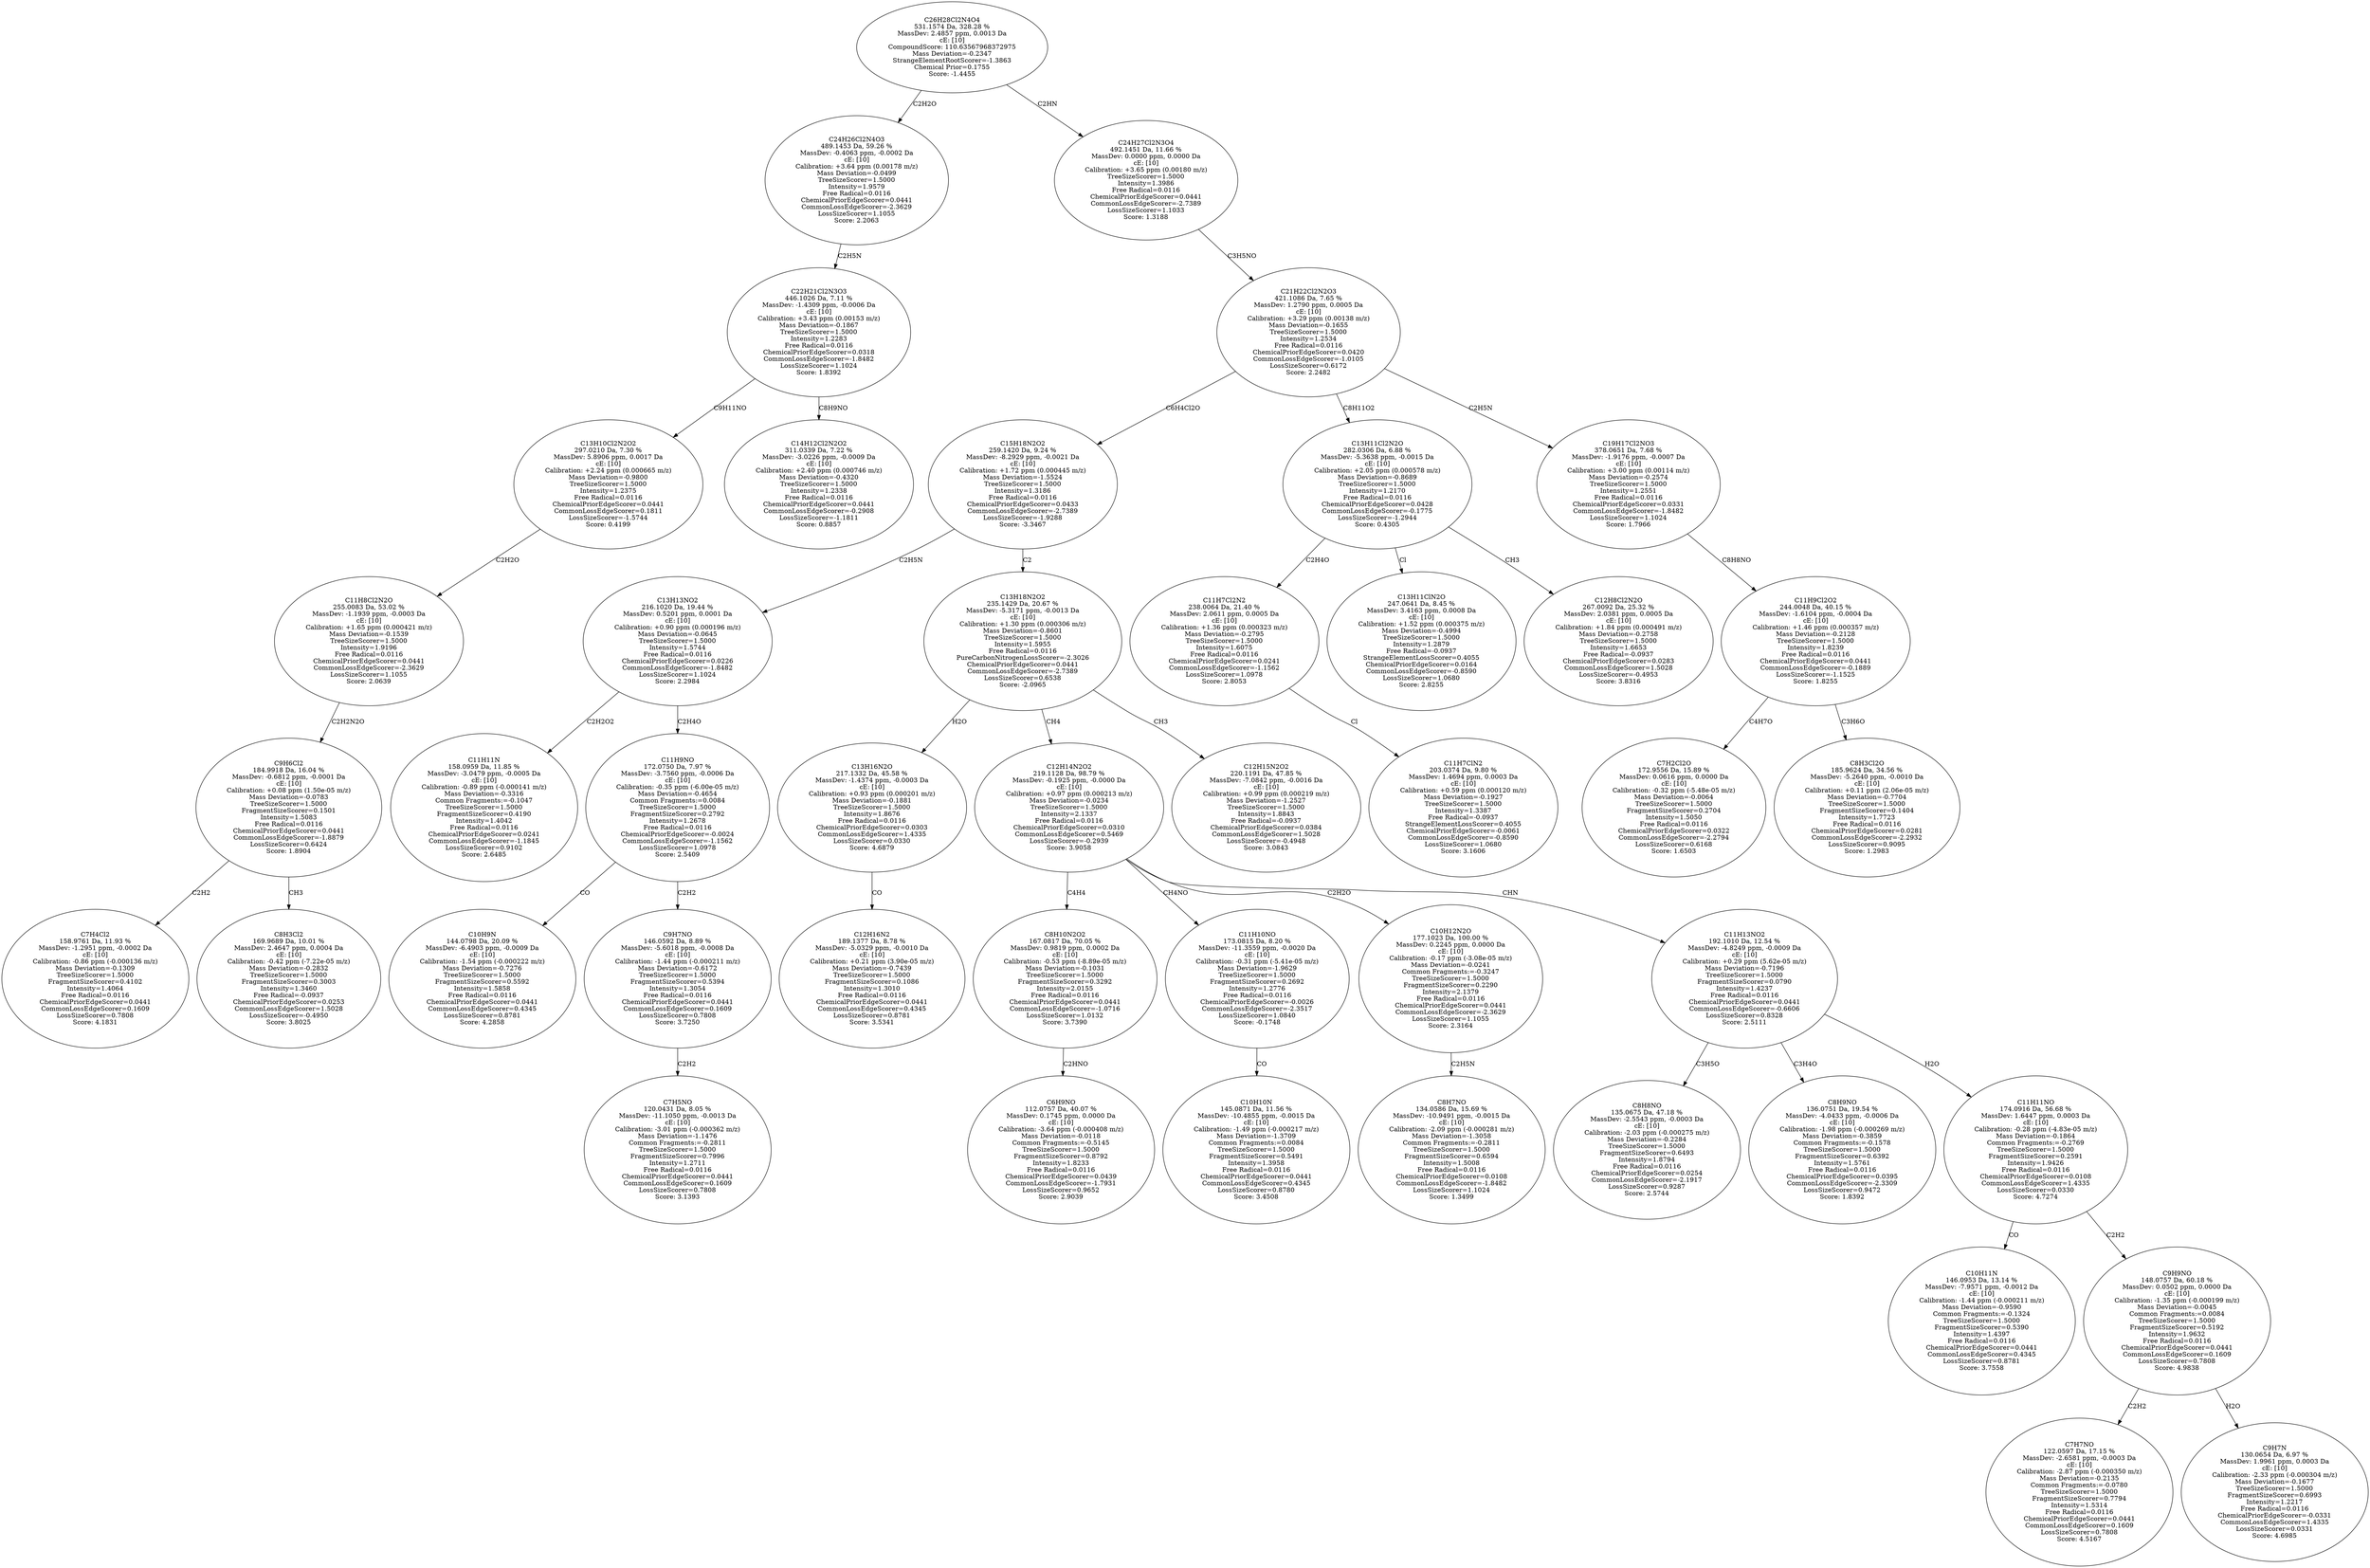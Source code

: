 strict digraph {
v1 [label="C7H4Cl2\n158.9761 Da, 11.93 %\nMassDev: -1.2951 ppm, -0.0002 Da\ncE: [10]\nCalibration: -0.86 ppm (-0.000136 m/z)\nMass Deviation=-0.1309\nTreeSizeScorer=1.5000\nFragmentSizeScorer=0.4102\nIntensity=1.4064\nFree Radical=0.0116\nChemicalPriorEdgeScorer=0.0441\nCommonLossEdgeScorer=0.1609\nLossSizeScorer=0.7808\nScore: 4.1831"];
v2 [label="C8H3Cl2\n169.9689 Da, 10.01 %\nMassDev: 2.4647 ppm, 0.0004 Da\ncE: [10]\nCalibration: -0.42 ppm (-7.22e-05 m/z)\nMass Deviation=-0.2832\nTreeSizeScorer=1.5000\nFragmentSizeScorer=0.3003\nIntensity=1.3460\nFree Radical=-0.0937\nChemicalPriorEdgeScorer=0.0253\nCommonLossEdgeScorer=1.5028\nLossSizeScorer=-0.4950\nScore: 3.8025"];
v3 [label="C9H6Cl2\n184.9918 Da, 16.04 %\nMassDev: -0.6812 ppm, -0.0001 Da\ncE: [10]\nCalibration: +0.08 ppm (1.50e-05 m/z)\nMass Deviation=-0.0783\nTreeSizeScorer=1.5000\nFragmentSizeScorer=0.1501\nIntensity=1.5083\nFree Radical=0.0116\nChemicalPriorEdgeScorer=0.0441\nCommonLossEdgeScorer=-1.8879\nLossSizeScorer=0.6424\nScore: 1.8904"];
v4 [label="C11H8Cl2N2O\n255.0083 Da, 53.02 %\nMassDev: -1.1939 ppm, -0.0003 Da\ncE: [10]\nCalibration: +1.65 ppm (0.000421 m/z)\nMass Deviation=-0.1539\nTreeSizeScorer=1.5000\nIntensity=1.9196\nFree Radical=0.0116\nChemicalPriorEdgeScorer=0.0441\nCommonLossEdgeScorer=-2.3629\nLossSizeScorer=1.1055\nScore: 2.0639"];
v5 [label="C13H10Cl2N2O2\n297.0210 Da, 7.30 %\nMassDev: 5.8906 ppm, 0.0017 Da\ncE: [10]\nCalibration: +2.24 ppm (0.000665 m/z)\nMass Deviation=-0.9800\nTreeSizeScorer=1.5000\nIntensity=1.2375\nFree Radical=0.0116\nChemicalPriorEdgeScorer=0.0441\nCommonLossEdgeScorer=0.1811\nLossSizeScorer=-1.5744\nScore: 0.4199"];
v6 [label="C14H12Cl2N2O2\n311.0339 Da, 7.22 %\nMassDev: -3.0226 ppm, -0.0009 Da\ncE: [10]\nCalibration: +2.40 ppm (0.000746 m/z)\nMass Deviation=-0.4320\nTreeSizeScorer=1.5000\nIntensity=1.2338\nFree Radical=0.0116\nChemicalPriorEdgeScorer=0.0441\nCommonLossEdgeScorer=-0.2908\nLossSizeScorer=-1.1811\nScore: 0.8857"];
v7 [label="C22H21Cl2N3O3\n446.1026 Da, 7.11 %\nMassDev: -1.4309 ppm, -0.0006 Da\ncE: [10]\nCalibration: +3.43 ppm (0.00153 m/z)\nMass Deviation=-0.1867\nTreeSizeScorer=1.5000\nIntensity=1.2283\nFree Radical=0.0116\nChemicalPriorEdgeScorer=0.0318\nCommonLossEdgeScorer=-1.8482\nLossSizeScorer=1.1024\nScore: 1.8392"];
v8 [label="C24H26Cl2N4O3\n489.1453 Da, 59.26 %\nMassDev: -0.4063 ppm, -0.0002 Da\ncE: [10]\nCalibration: +3.64 ppm (0.00178 m/z)\nMass Deviation=-0.0499\nTreeSizeScorer=1.5000\nIntensity=1.9579\nFree Radical=0.0116\nChemicalPriorEdgeScorer=0.0441\nCommonLossEdgeScorer=-2.3629\nLossSizeScorer=1.1055\nScore: 2.2063"];
v9 [label="C11H11N\n158.0959 Da, 11.85 %\nMassDev: -3.0479 ppm, -0.0005 Da\ncE: [10]\nCalibration: -0.89 ppm (-0.000141 m/z)\nMass Deviation=-0.3316\nCommon Fragments:=-0.1047\nTreeSizeScorer=1.5000\nFragmentSizeScorer=0.4190\nIntensity=1.4042\nFree Radical=0.0116\nChemicalPriorEdgeScorer=0.0241\nCommonLossEdgeScorer=-1.1845\nLossSizeScorer=0.9102\nScore: 2.6485"];
v10 [label="C10H9N\n144.0798 Da, 20.09 %\nMassDev: -6.4903 ppm, -0.0009 Da\ncE: [10]\nCalibration: -1.54 ppm (-0.000222 m/z)\nMass Deviation=-0.7276\nTreeSizeScorer=1.5000\nFragmentSizeScorer=0.5592\nIntensity=1.5858\nFree Radical=0.0116\nChemicalPriorEdgeScorer=0.0441\nCommonLossEdgeScorer=0.4345\nLossSizeScorer=0.8781\nScore: 4.2858"];
v11 [label="C7H5NO\n120.0431 Da, 8.05 %\nMassDev: -11.1050 ppm, -0.0013 Da\ncE: [10]\nCalibration: -3.01 ppm (-0.000362 m/z)\nMass Deviation=-1.1476\nCommon Fragments:=-0.2811\nTreeSizeScorer=1.5000\nFragmentSizeScorer=0.7996\nIntensity=1.2711\nFree Radical=0.0116\nChemicalPriorEdgeScorer=0.0441\nCommonLossEdgeScorer=0.1609\nLossSizeScorer=0.7808\nScore: 3.1393"];
v12 [label="C9H7NO\n146.0592 Da, 8.89 %\nMassDev: -5.6018 ppm, -0.0008 Da\ncE: [10]\nCalibration: -1.44 ppm (-0.000211 m/z)\nMass Deviation=-0.6172\nTreeSizeScorer=1.5000\nFragmentSizeScorer=0.5394\nIntensity=1.3054\nFree Radical=0.0116\nChemicalPriorEdgeScorer=0.0441\nCommonLossEdgeScorer=0.1609\nLossSizeScorer=0.7808\nScore: 3.7250"];
v13 [label="C11H9NO\n172.0750 Da, 7.97 %\nMassDev: -3.7560 ppm, -0.0006 Da\ncE: [10]\nCalibration: -0.35 ppm (-6.00e-05 m/z)\nMass Deviation=-0.4654\nCommon Fragments:=0.0084\nTreeSizeScorer=1.5000\nFragmentSizeScorer=0.2792\nIntensity=1.2678\nFree Radical=0.0116\nChemicalPriorEdgeScorer=-0.0024\nCommonLossEdgeScorer=-1.1562\nLossSizeScorer=1.0978\nScore: 2.5409"];
v14 [label="C13H13NO2\n216.1020 Da, 19.44 %\nMassDev: 0.5201 ppm, 0.0001 Da\ncE: [10]\nCalibration: +0.90 ppm (0.000196 m/z)\nMass Deviation=-0.0645\nTreeSizeScorer=1.5000\nIntensity=1.5744\nFree Radical=0.0116\nChemicalPriorEdgeScorer=0.0226\nCommonLossEdgeScorer=-1.8482\nLossSizeScorer=1.1024\nScore: 2.2984"];
v15 [label="C12H16N2\n189.1377 Da, 8.78 %\nMassDev: -5.0329 ppm, -0.0010 Da\ncE: [10]\nCalibration: +0.21 ppm (3.90e-05 m/z)\nMass Deviation=-0.7439\nTreeSizeScorer=1.5000\nFragmentSizeScorer=0.1086\nIntensity=1.3010\nFree Radical=0.0116\nChemicalPriorEdgeScorer=0.0441\nCommonLossEdgeScorer=0.4345\nLossSizeScorer=0.8781\nScore: 3.5341"];
v16 [label="C13H16N2O\n217.1332 Da, 45.58 %\nMassDev: -1.4374 ppm, -0.0003 Da\ncE: [10]\nCalibration: +0.93 ppm (0.000201 m/z)\nMass Deviation=-0.1881\nTreeSizeScorer=1.5000\nIntensity=1.8676\nFree Radical=0.0116\nChemicalPriorEdgeScorer=0.0303\nCommonLossEdgeScorer=1.4335\nLossSizeScorer=0.0330\nScore: 4.6879"];
v17 [label="C6H9NO\n112.0757 Da, 40.07 %\nMassDev: 0.1745 ppm, 0.0000 Da\ncE: [10]\nCalibration: -3.64 ppm (-0.000408 m/z)\nMass Deviation=-0.0118\nCommon Fragments:=-0.5145\nTreeSizeScorer=1.5000\nFragmentSizeScorer=0.8792\nIntensity=1.8233\nFree Radical=0.0116\nChemicalPriorEdgeScorer=0.0439\nCommonLossEdgeScorer=-1.7931\nLossSizeScorer=0.9652\nScore: 2.9039"];
v18 [label="C8H10N2O2\n167.0817 Da, 70.05 %\nMassDev: 0.9819 ppm, 0.0002 Da\ncE: [10]\nCalibration: -0.53 ppm (-8.89e-05 m/z)\nMass Deviation=-0.1031\nTreeSizeScorer=1.5000\nFragmentSizeScorer=0.3292\nIntensity=2.0155\nFree Radical=0.0116\nChemicalPriorEdgeScorer=0.0441\nCommonLossEdgeScorer=-1.0716\nLossSizeScorer=1.0132\nScore: 3.7390"];
v19 [label="C10H10N\n145.0871 Da, 11.56 %\nMassDev: -10.4855 ppm, -0.0015 Da\ncE: [10]\nCalibration: -1.49 ppm (-0.000217 m/z)\nMass Deviation=-1.3709\nCommon Fragments:=0.0084\nTreeSizeScorer=1.5000\nFragmentSizeScorer=0.5491\nIntensity=1.3958\nFree Radical=0.0116\nChemicalPriorEdgeScorer=0.0441\nCommonLossEdgeScorer=0.4345\nLossSizeScorer=0.8780\nScore: 3.4508"];
v20 [label="C11H10NO\n173.0815 Da, 8.20 %\nMassDev: -11.3559 ppm, -0.0020 Da\ncE: [10]\nCalibration: -0.31 ppm (-5.41e-05 m/z)\nMass Deviation=-1.9629\nTreeSizeScorer=1.5000\nFragmentSizeScorer=0.2692\nIntensity=1.2776\nFree Radical=0.0116\nChemicalPriorEdgeScorer=-0.0026\nCommonLossEdgeScorer=-2.3517\nLossSizeScorer=1.0840\nScore: -0.1748"];
v21 [label="C8H7NO\n134.0586 Da, 15.69 %\nMassDev: -10.9491 ppm, -0.0015 Da\ncE: [10]\nCalibration: -2.09 ppm (-0.000281 m/z)\nMass Deviation=-1.3058\nCommon Fragments:=-0.2811\nTreeSizeScorer=1.5000\nFragmentSizeScorer=0.6594\nIntensity=1.5008\nFree Radical=0.0116\nChemicalPriorEdgeScorer=0.0108\nCommonLossEdgeScorer=-1.8482\nLossSizeScorer=1.1024\nScore: 1.3499"];
v22 [label="C10H12N2O\n177.1023 Da, 100.00 %\nMassDev: 0.2245 ppm, 0.0000 Da\ncE: [10]\nCalibration: -0.17 ppm (-3.08e-05 m/z)\nMass Deviation=-0.0241\nCommon Fragments:=-0.3247\nTreeSizeScorer=1.5000\nFragmentSizeScorer=0.2290\nIntensity=2.1379\nFree Radical=0.0116\nChemicalPriorEdgeScorer=0.0441\nCommonLossEdgeScorer=-2.3629\nLossSizeScorer=1.1055\nScore: 2.3164"];
v23 [label="C8H8NO\n135.0675 Da, 47.18 %\nMassDev: -2.5543 ppm, -0.0003 Da\ncE: [10]\nCalibration: -2.03 ppm (-0.000275 m/z)\nMass Deviation=-0.2284\nTreeSizeScorer=1.5000\nFragmentSizeScorer=0.6493\nIntensity=1.8794\nFree Radical=0.0116\nChemicalPriorEdgeScorer=0.0254\nCommonLossEdgeScorer=-2.1917\nLossSizeScorer=0.9287\nScore: 2.5744"];
v24 [label="C8H9NO\n136.0751 Da, 19.54 %\nMassDev: -4.0433 ppm, -0.0006 Da\ncE: [10]\nCalibration: -1.98 ppm (-0.000269 m/z)\nMass Deviation=-0.3859\nCommon Fragments:=-0.1578\nTreeSizeScorer=1.5000\nFragmentSizeScorer=0.6392\nIntensity=1.5761\nFree Radical=0.0116\nChemicalPriorEdgeScorer=0.0395\nCommonLossEdgeScorer=-2.3309\nLossSizeScorer=0.9472\nScore: 1.8392"];
v25 [label="C10H11N\n146.0953 Da, 13.14 %\nMassDev: -7.9571 ppm, -0.0012 Da\ncE: [10]\nCalibration: -1.44 ppm (-0.000211 m/z)\nMass Deviation=-0.9590\nCommon Fragments:=-0.1324\nTreeSizeScorer=1.5000\nFragmentSizeScorer=0.5390\nIntensity=1.4397\nFree Radical=0.0116\nChemicalPriorEdgeScorer=0.0441\nCommonLossEdgeScorer=0.4345\nLossSizeScorer=0.8781\nScore: 3.7558"];
v26 [label="C7H7NO\n122.0597 Da, 17.15 %\nMassDev: -2.6581 ppm, -0.0003 Da\ncE: [10]\nCalibration: -2.87 ppm (-0.000350 m/z)\nMass Deviation=-0.2135\nCommon Fragments:=-0.0780\nTreeSizeScorer=1.5000\nFragmentSizeScorer=0.7794\nIntensity=1.5314\nFree Radical=0.0116\nChemicalPriorEdgeScorer=0.0441\nCommonLossEdgeScorer=0.1609\nLossSizeScorer=0.7808\nScore: 4.5167"];
v27 [label="C9H7N\n130.0654 Da, 6.97 %\nMassDev: 1.9961 ppm, 0.0003 Da\ncE: [10]\nCalibration: -2.33 ppm (-0.000304 m/z)\nMass Deviation=-0.1677\nTreeSizeScorer=1.5000\nFragmentSizeScorer=0.6993\nIntensity=1.2217\nFree Radical=0.0116\nChemicalPriorEdgeScorer=-0.0331\nCommonLossEdgeScorer=1.4335\nLossSizeScorer=0.0331\nScore: 4.6985"];
v28 [label="C9H9NO\n148.0757 Da, 60.18 %\nMassDev: 0.0502 ppm, 0.0000 Da\ncE: [10]\nCalibration: -1.35 ppm (-0.000199 m/z)\nMass Deviation=-0.0045\nCommon Fragments:=0.0084\nTreeSizeScorer=1.5000\nFragmentSizeScorer=0.5192\nIntensity=1.9632\nFree Radical=0.0116\nChemicalPriorEdgeScorer=0.0441\nCommonLossEdgeScorer=0.1609\nLossSizeScorer=0.7808\nScore: 4.9838"];
v29 [label="C11H11NO\n174.0916 Da, 56.68 %\nMassDev: 1.6447 ppm, 0.0003 Da\ncE: [10]\nCalibration: -0.28 ppm (-4.83e-05 m/z)\nMass Deviation=-0.1864\nCommon Fragments:=-0.2769\nTreeSizeScorer=1.5000\nFragmentSizeScorer=0.2591\nIntensity=1.9426\nFree Radical=0.0116\nChemicalPriorEdgeScorer=0.0108\nCommonLossEdgeScorer=1.4335\nLossSizeScorer=0.0330\nScore: 4.7274"];
v30 [label="C11H13NO2\n192.1010 Da, 12.54 %\nMassDev: -4.8249 ppm, -0.0009 Da\ncE: [10]\nCalibration: +0.29 ppm (5.62e-05 m/z)\nMass Deviation=-0.7196\nTreeSizeScorer=1.5000\nFragmentSizeScorer=0.0790\nIntensity=1.4237\nFree Radical=0.0116\nChemicalPriorEdgeScorer=0.0441\nCommonLossEdgeScorer=-0.6606\nLossSizeScorer=0.8328\nScore: 2.5111"];
v31 [label="C12H14N2O2\n219.1128 Da, 98.79 %\nMassDev: -0.1925 ppm, -0.0000 Da\ncE: [10]\nCalibration: +0.97 ppm (0.000213 m/z)\nMass Deviation=-0.0234\nTreeSizeScorer=1.5000\nIntensity=2.1337\nFree Radical=0.0116\nChemicalPriorEdgeScorer=0.0310\nCommonLossEdgeScorer=0.5469\nLossSizeScorer=-0.2939\nScore: 3.9058"];
v32 [label="C12H15N2O2\n220.1191 Da, 47.85 %\nMassDev: -7.0842 ppm, -0.0016 Da\ncE: [10]\nCalibration: +0.99 ppm (0.000219 m/z)\nMass Deviation=-1.2527\nTreeSizeScorer=1.5000\nIntensity=1.8843\nFree Radical=-0.0937\nChemicalPriorEdgeScorer=0.0384\nCommonLossEdgeScorer=1.5028\nLossSizeScorer=-0.4948\nScore: 3.0843"];
v33 [label="C13H18N2O2\n235.1429 Da, 20.67 %\nMassDev: -5.3171 ppm, -0.0013 Da\ncE: [10]\nCalibration: +1.30 ppm (0.000306 m/z)\nMass Deviation=-0.8601\nTreeSizeScorer=1.5000\nIntensity=1.5955\nFree Radical=0.0116\nPureCarbonNitrogenLossScorer=-2.3026\nChemicalPriorEdgeScorer=0.0441\nCommonLossEdgeScorer=-2.7389\nLossSizeScorer=0.6538\nScore: -2.0965"];
v34 [label="C15H18N2O2\n259.1420 Da, 9.24 %\nMassDev: -8.2929 ppm, -0.0021 Da\ncE: [10]\nCalibration: +1.72 ppm (0.000445 m/z)\nMass Deviation=-1.5524\nTreeSizeScorer=1.5000\nIntensity=1.3186\nFree Radical=0.0116\nChemicalPriorEdgeScorer=0.0433\nCommonLossEdgeScorer=-2.7389\nLossSizeScorer=-1.9288\nScore: -3.3467"];
v35 [label="C11H7ClN2\n203.0374 Da, 9.80 %\nMassDev: 1.4694 ppm, 0.0003 Da\ncE: [10]\nCalibration: +0.59 ppm (0.000120 m/z)\nMass Deviation=-0.1927\nTreeSizeScorer=1.5000\nIntensity=1.3387\nFree Radical=-0.0937\nStrangeElementLossScorer=0.4055\nChemicalPriorEdgeScorer=-0.0061\nCommonLossEdgeScorer=-0.8590\nLossSizeScorer=1.0680\nScore: 3.1606"];
v36 [label="C11H7Cl2N2\n238.0064 Da, 21.40 %\nMassDev: 2.0611 ppm, 0.0005 Da\ncE: [10]\nCalibration: +1.36 ppm (0.000323 m/z)\nMass Deviation=-0.2795\nTreeSizeScorer=1.5000\nIntensity=1.6075\nFree Radical=0.0116\nChemicalPriorEdgeScorer=0.0241\nCommonLossEdgeScorer=-1.1562\nLossSizeScorer=1.0978\nScore: 2.8053"];
v37 [label="C13H11ClN2O\n247.0641 Da, 8.45 %\nMassDev: 3.4163 ppm, 0.0008 Da\ncE: [10]\nCalibration: +1.52 ppm (0.000375 m/z)\nMass Deviation=-0.4994\nTreeSizeScorer=1.5000\nIntensity=1.2879\nFree Radical=-0.0937\nStrangeElementLossScorer=0.4055\nChemicalPriorEdgeScorer=0.0164\nCommonLossEdgeScorer=-0.8590\nLossSizeScorer=1.0680\nScore: 2.8255"];
v38 [label="C12H8Cl2N2O\n267.0092 Da, 25.32 %\nMassDev: 2.0381 ppm, 0.0005 Da\ncE: [10]\nCalibration: +1.84 ppm (0.000491 m/z)\nMass Deviation=-0.2758\nTreeSizeScorer=1.5000\nIntensity=1.6653\nFree Radical=-0.0937\nChemicalPriorEdgeScorer=0.0283\nCommonLossEdgeScorer=1.5028\nLossSizeScorer=-0.4953\nScore: 3.8316"];
v39 [label="C13H11Cl2N2O\n282.0306 Da, 6.88 %\nMassDev: -5.3638 ppm, -0.0015 Da\ncE: [10]\nCalibration: +2.05 ppm (0.000578 m/z)\nMass Deviation=-0.8689\nTreeSizeScorer=1.5000\nIntensity=1.2170\nFree Radical=0.0116\nChemicalPriorEdgeScorer=0.0428\nCommonLossEdgeScorer=-0.1775\nLossSizeScorer=-1.2944\nScore: 0.4305"];
v40 [label="C7H2Cl2O\n172.9556 Da, 15.89 %\nMassDev: 0.0616 ppm, 0.0000 Da\ncE: [10]\nCalibration: -0.32 ppm (-5.48e-05 m/z)\nMass Deviation=-0.0064\nTreeSizeScorer=1.5000\nFragmentSizeScorer=0.2704\nIntensity=1.5050\nFree Radical=0.0116\nChemicalPriorEdgeScorer=0.0322\nCommonLossEdgeScorer=-2.2794\nLossSizeScorer=0.6168\nScore: 1.6503"];
v41 [label="C8H3Cl2O\n185.9624 Da, 34.56 %\nMassDev: -5.2640 ppm, -0.0010 Da\ncE: [10]\nCalibration: +0.11 ppm (2.06e-05 m/z)\nMass Deviation=-0.7704\nTreeSizeScorer=1.5000\nFragmentSizeScorer=0.1404\nIntensity=1.7723\nFree Radical=0.0116\nChemicalPriorEdgeScorer=0.0281\nCommonLossEdgeScorer=-2.2932\nLossSizeScorer=0.9095\nScore: 1.2983"];
v42 [label="C11H9Cl2O2\n244.0048 Da, 40.15 %\nMassDev: -1.6104 ppm, -0.0004 Da\ncE: [10]\nCalibration: +1.46 ppm (0.000357 m/z)\nMass Deviation=-0.2128\nTreeSizeScorer=1.5000\nIntensity=1.8239\nFree Radical=0.0116\nChemicalPriorEdgeScorer=0.0441\nCommonLossEdgeScorer=-0.1889\nLossSizeScorer=-1.1525\nScore: 1.8255"];
v43 [label="C19H17Cl2NO3\n378.0651 Da, 7.68 %\nMassDev: -1.9176 ppm, -0.0007 Da\ncE: [10]\nCalibration: +3.00 ppm (0.00114 m/z)\nMass Deviation=-0.2574\nTreeSizeScorer=1.5000\nIntensity=1.2551\nFree Radical=0.0116\nChemicalPriorEdgeScorer=0.0331\nCommonLossEdgeScorer=-1.8482\nLossSizeScorer=1.1024\nScore: 1.7966"];
v44 [label="C21H22Cl2N2O3\n421.1086 Da, 7.65 %\nMassDev: 1.2790 ppm, 0.0005 Da\ncE: [10]\nCalibration: +3.29 ppm (0.00138 m/z)\nMass Deviation=-0.1655\nTreeSizeScorer=1.5000\nIntensity=1.2534\nFree Radical=0.0116\nChemicalPriorEdgeScorer=0.0420\nCommonLossEdgeScorer=-1.0105\nLossSizeScorer=0.6172\nScore: 2.2482"];
v45 [label="C24H27Cl2N3O4\n492.1451 Da, 11.66 %\nMassDev: 0.0000 ppm, 0.0000 Da\ncE: [10]\nCalibration: +3.65 ppm (0.00180 m/z)\nTreeSizeScorer=1.5000\nIntensity=1.3986\nFree Radical=0.0116\nChemicalPriorEdgeScorer=0.0441\nCommonLossEdgeScorer=-2.7389\nLossSizeScorer=1.1033\nScore: 1.3188"];
v46 [label="C26H28Cl2N4O4\n531.1574 Da, 328.28 %\nMassDev: 2.4857 ppm, 0.0013 Da\ncE: [10]\nCompoundScore: 110.63567968372975\nMass Deviation=-0.2347\nStrangeElementRootScorer=-1.3863\nChemical Prior=0.1755\nScore: -1.4455"];
v3 -> v1 [label="C2H2"];
v3 -> v2 [label="CH3"];
v4 -> v3 [label="C2H2N2O"];
v5 -> v4 [label="C2H2O"];
v7 -> v5 [label="C9H11NO"];
v7 -> v6 [label="C8H9NO"];
v8 -> v7 [label="C2H5N"];
v46 -> v8 [label="C2H2O"];
v14 -> v9 [label="C2H2O2"];
v13 -> v10 [label="CO"];
v12 -> v11 [label="C2H2"];
v13 -> v12 [label="C2H2"];
v14 -> v13 [label="C2H4O"];
v34 -> v14 [label="C2H5N"];
v16 -> v15 [label="CO"];
v33 -> v16 [label="H2O"];
v18 -> v17 [label="C2HNO"];
v31 -> v18 [label="C4H4"];
v20 -> v19 [label="CO"];
v31 -> v20 [label="CH4NO"];
v22 -> v21 [label="C2H5N"];
v31 -> v22 [label="C2H2O"];
v30 -> v23 [label="C3H5O"];
v30 -> v24 [label="C3H4O"];
v29 -> v25 [label="CO"];
v28 -> v26 [label="C2H2"];
v28 -> v27 [label="H2O"];
v29 -> v28 [label="C2H2"];
v30 -> v29 [label="H2O"];
v31 -> v30 [label="CHN"];
v33 -> v31 [label="CH4"];
v33 -> v32 [label="CH3"];
v34 -> v33 [label="C2"];
v44 -> v34 [label="C6H4Cl2O"];
v36 -> v35 [label="Cl"];
v39 -> v36 [label="C2H4O"];
v39 -> v37 [label="Cl"];
v39 -> v38 [label="CH3"];
v44 -> v39 [label="C8H11O2"];
v42 -> v40 [label="C4H7O"];
v42 -> v41 [label="C3H6O"];
v43 -> v42 [label="C8H8NO"];
v44 -> v43 [label="C2H5N"];
v45 -> v44 [label="C3H5NO"];
v46 -> v45 [label="C2HN"];
}